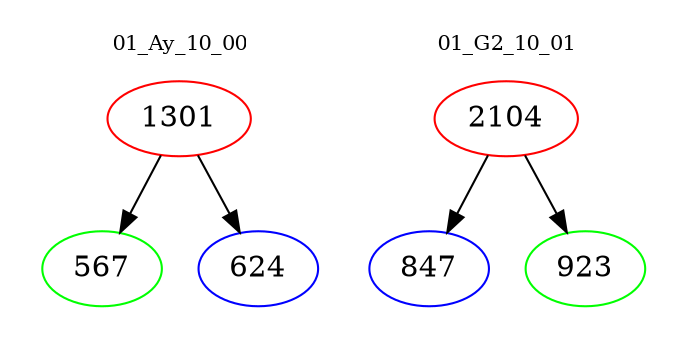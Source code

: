 digraph{
subgraph cluster_0 {
color = white
label = "01_Ay_10_00";
fontsize=10;
T0_1301 [label="1301", color="red"]
T0_1301 -> T0_567 [color="black"]
T0_567 [label="567", color="green"]
T0_1301 -> T0_624 [color="black"]
T0_624 [label="624", color="blue"]
}
subgraph cluster_1 {
color = white
label = "01_G2_10_01";
fontsize=10;
T1_2104 [label="2104", color="red"]
T1_2104 -> T1_847 [color="black"]
T1_847 [label="847", color="blue"]
T1_2104 -> T1_923 [color="black"]
T1_923 [label="923", color="green"]
}
}
